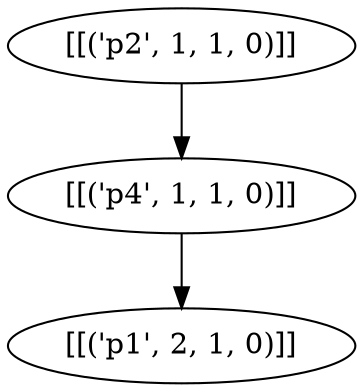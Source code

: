 strict digraph "" {
	node [label="\N"];
	"('p0', 2)"	[label="[[('p1', 2, 1, 0)]]"];
	"('p100', 1)"	[label="[[('p2', 1, 1, 0)]]"];
	"('p100', 2)"	[label="[[('p4', 1, 1, 0)]]"];
	"('p100', 1)" -> "('p100', 2)";
	"('p100', 2)" -> "('p0', 2)";
}
